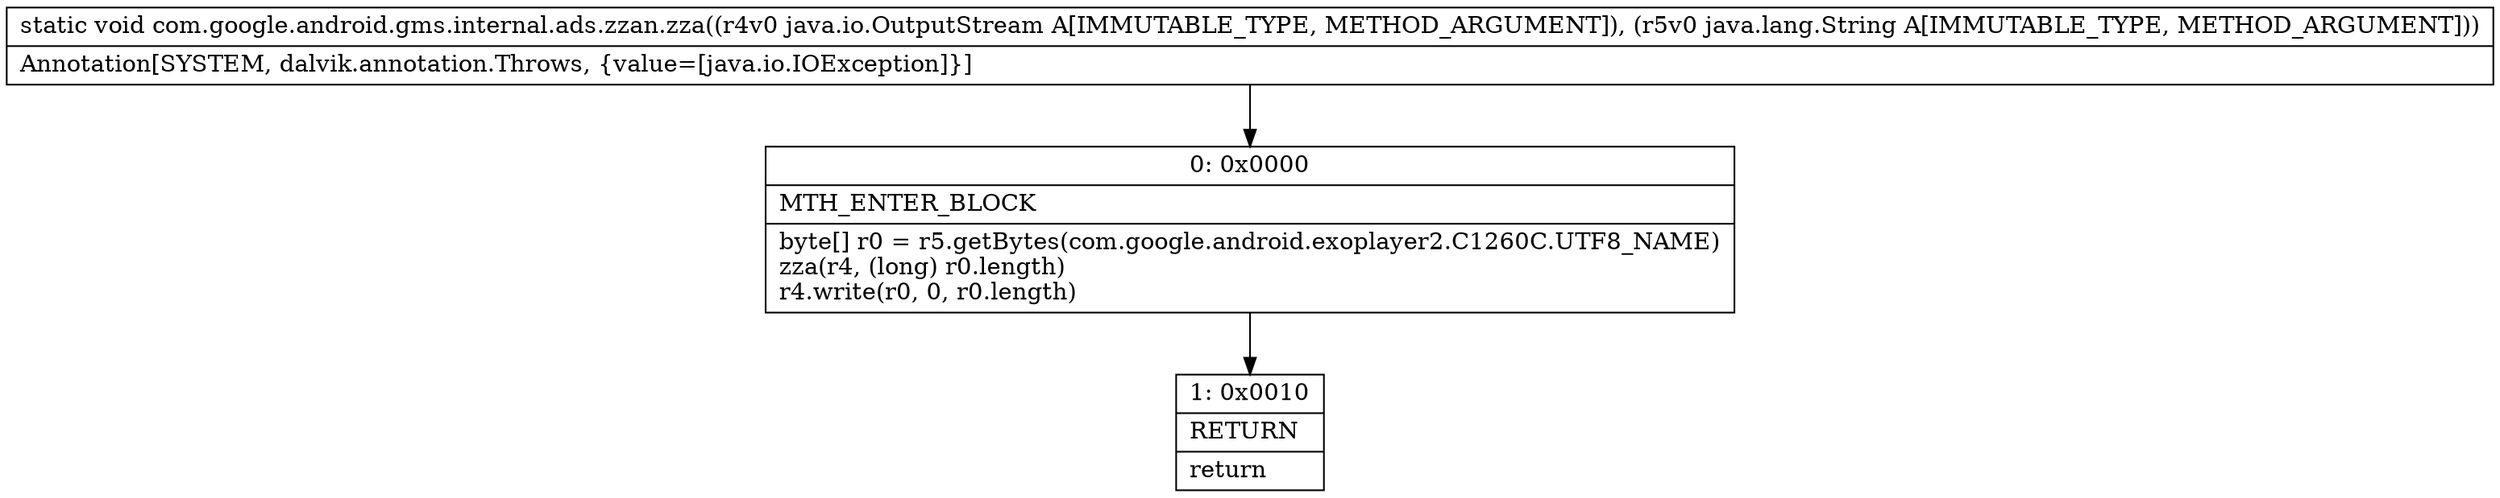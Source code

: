 digraph "CFG forcom.google.android.gms.internal.ads.zzan.zza(Ljava\/io\/OutputStream;Ljava\/lang\/String;)V" {
Node_0 [shape=record,label="{0\:\ 0x0000|MTH_ENTER_BLOCK\l|byte[] r0 = r5.getBytes(com.google.android.exoplayer2.C1260C.UTF8_NAME)\lzza(r4, (long) r0.length)\lr4.write(r0, 0, r0.length)\l}"];
Node_1 [shape=record,label="{1\:\ 0x0010|RETURN\l|return\l}"];
MethodNode[shape=record,label="{static void com.google.android.gms.internal.ads.zzan.zza((r4v0 java.io.OutputStream A[IMMUTABLE_TYPE, METHOD_ARGUMENT]), (r5v0 java.lang.String A[IMMUTABLE_TYPE, METHOD_ARGUMENT]))  | Annotation[SYSTEM, dalvik.annotation.Throws, \{value=[java.io.IOException]\}]\l}"];
MethodNode -> Node_0;
Node_0 -> Node_1;
}

